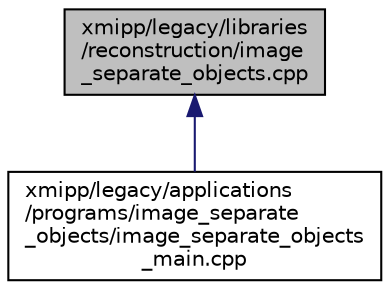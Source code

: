 digraph "xmipp/legacy/libraries/reconstruction/image_separate_objects.cpp"
{
  edge [fontname="Helvetica",fontsize="10",labelfontname="Helvetica",labelfontsize="10"];
  node [fontname="Helvetica",fontsize="10",shape=record];
  Node70 [label="xmipp/legacy/libraries\l/reconstruction/image\l_separate_objects.cpp",height=0.2,width=0.4,color="black", fillcolor="grey75", style="filled", fontcolor="black"];
  Node70 -> Node71 [dir="back",color="midnightblue",fontsize="10",style="solid",fontname="Helvetica"];
  Node71 [label="xmipp/legacy/applications\l/programs/image_separate\l_objects/image_separate_objects\l_main.cpp",height=0.2,width=0.4,color="black", fillcolor="white", style="filled",URL="$image__separate__objects__main_8cpp.html"];
}
